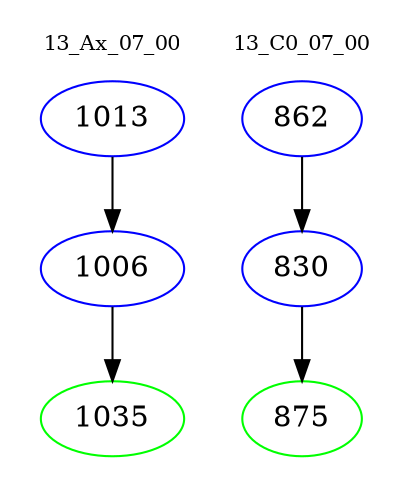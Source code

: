 digraph{
subgraph cluster_0 {
color = white
label = "13_Ax_07_00";
fontsize=10;
T0_1013 [label="1013", color="blue"]
T0_1013 -> T0_1006 [color="black"]
T0_1006 [label="1006", color="blue"]
T0_1006 -> T0_1035 [color="black"]
T0_1035 [label="1035", color="green"]
}
subgraph cluster_1 {
color = white
label = "13_C0_07_00";
fontsize=10;
T1_862 [label="862", color="blue"]
T1_862 -> T1_830 [color="black"]
T1_830 [label="830", color="blue"]
T1_830 -> T1_875 [color="black"]
T1_875 [label="875", color="green"]
}
}
